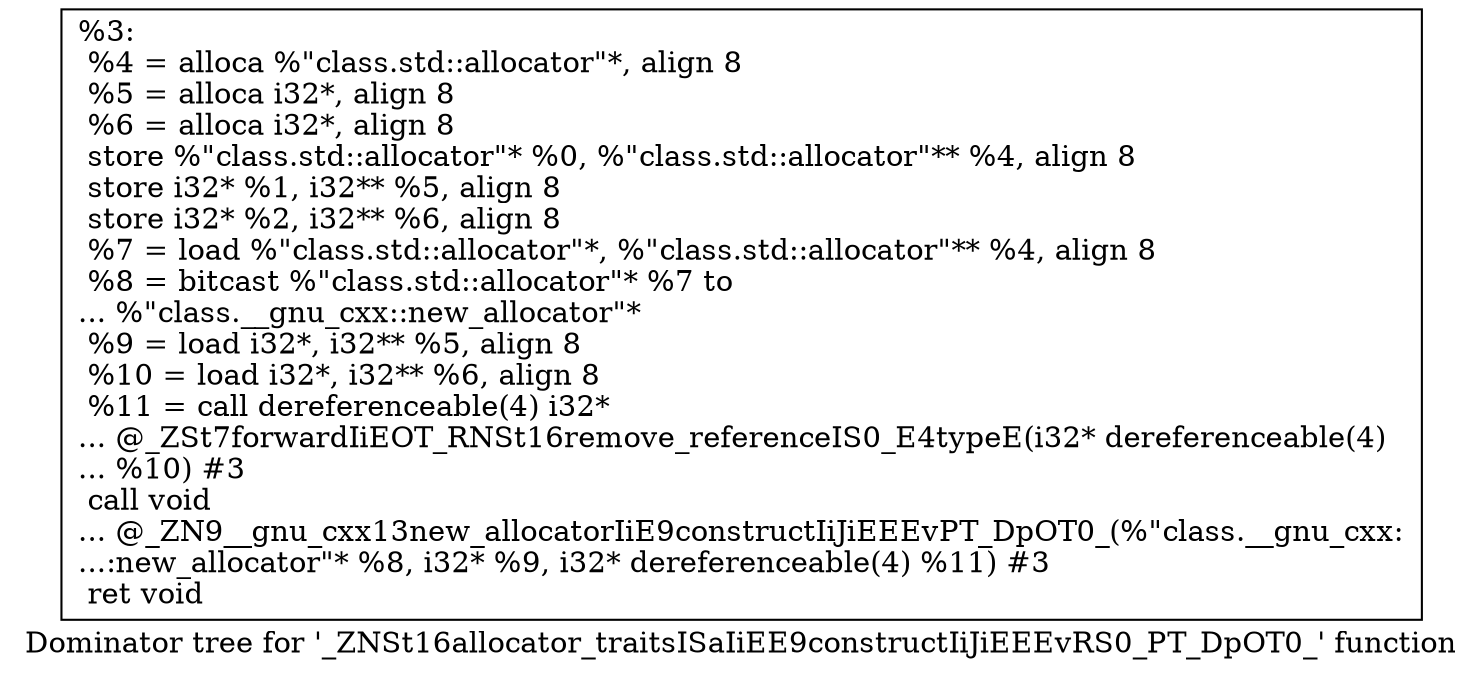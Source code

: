 digraph "Dominator tree for '_ZNSt16allocator_traitsISaIiEE9constructIiJiEEEvRS0_PT_DpOT0_' function" {
	label="Dominator tree for '_ZNSt16allocator_traitsISaIiEE9constructIiJiEEEvRS0_PT_DpOT0_' function";

	Node0x1473ed0 [shape=record,label="{%3:\l  %4 = alloca %\"class.std::allocator\"*, align 8\l  %5 = alloca i32*, align 8\l  %6 = alloca i32*, align 8\l  store %\"class.std::allocator\"* %0, %\"class.std::allocator\"** %4, align 8\l  store i32* %1, i32** %5, align 8\l  store i32* %2, i32** %6, align 8\l  %7 = load %\"class.std::allocator\"*, %\"class.std::allocator\"** %4, align 8\l  %8 = bitcast %\"class.std::allocator\"* %7 to\l... %\"class.__gnu_cxx::new_allocator\"*\l  %9 = load i32*, i32** %5, align 8\l  %10 = load i32*, i32** %6, align 8\l  %11 = call dereferenceable(4) i32*\l... @_ZSt7forwardIiEOT_RNSt16remove_referenceIS0_E4typeE(i32* dereferenceable(4)\l... %10) #3\l  call void\l... @_ZN9__gnu_cxx13new_allocatorIiE9constructIiJiEEEvPT_DpOT0_(%\"class.__gnu_cxx:\l...:new_allocator\"* %8, i32* %9, i32* dereferenceable(4) %11) #3\l  ret void\l}"];
}
